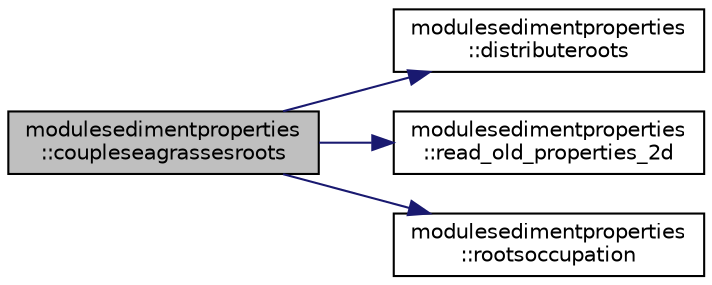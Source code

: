 digraph "modulesedimentproperties::coupleseagrassesroots"
{
 // LATEX_PDF_SIZE
  edge [fontname="Helvetica",fontsize="10",labelfontname="Helvetica",labelfontsize="10"];
  node [fontname="Helvetica",fontsize="10",shape=record];
  rankdir="LR";
  Node1 [label="modulesedimentproperties\l::coupleseagrassesroots",height=0.2,width=0.4,color="black", fillcolor="grey75", style="filled", fontcolor="black",tooltip=" "];
  Node1 -> Node2 [color="midnightblue",fontsize="10",style="solid",fontname="Helvetica"];
  Node2 [label="modulesedimentproperties\l::distributeroots",height=0.2,width=0.4,color="black", fillcolor="white", style="filled",URL="$namespacemodulesedimentproperties.html#ab83ce67b0749c96200f2b82879c0b349",tooltip=" "];
  Node1 -> Node3 [color="midnightblue",fontsize="10",style="solid",fontname="Helvetica"];
  Node3 [label="modulesedimentproperties\l::read_old_properties_2d",height=0.2,width=0.4,color="black", fillcolor="white", style="filled",URL="$namespacemodulesedimentproperties.html#a4e8f3da0b8583fb335570e3c3f8a4bb0",tooltip=" "];
  Node1 -> Node4 [color="midnightblue",fontsize="10",style="solid",fontname="Helvetica"];
  Node4 [label="modulesedimentproperties\l::rootsoccupation",height=0.2,width=0.4,color="black", fillcolor="white", style="filled",URL="$namespacemodulesedimentproperties.html#ac9dd7bcf2f966e31f868dc3dc7a2cc13",tooltip=" "];
}
